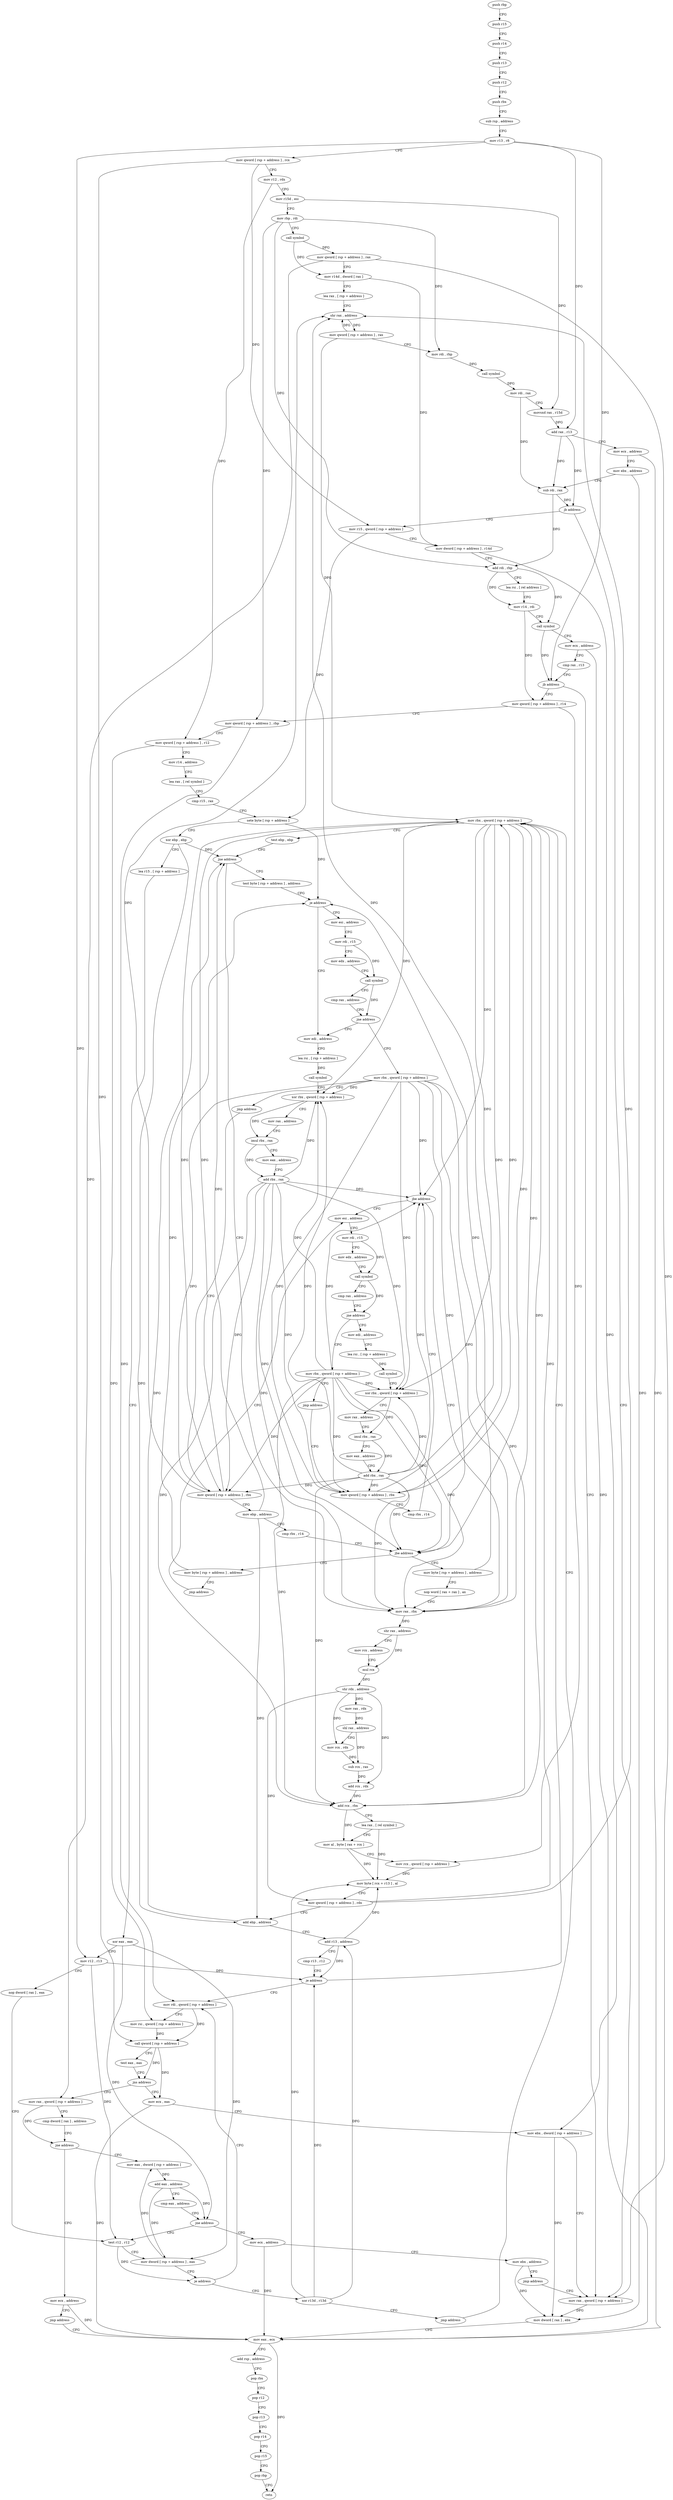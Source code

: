 digraph "func" {
"295120" [label = "push rbp" ]
"295121" [label = "push r15" ]
"295123" [label = "push r14" ]
"295125" [label = "push r13" ]
"295127" [label = "push r12" ]
"295129" [label = "push rbx" ]
"295130" [label = "sub rsp , address" ]
"295134" [label = "mov r13 , r8" ]
"295137" [label = "mov qword [ rsp + address ] , rcx" ]
"295142" [label = "mov r12 , rdx" ]
"295145" [label = "mov r15d , esi" ]
"295148" [label = "mov rbp , rdi" ]
"295151" [label = "call symbol" ]
"295156" [label = "mov qword [ rsp + address ] , rax" ]
"295161" [label = "mov r14d , dword [ rax ]" ]
"295164" [label = "lea rax , [ rsp + address ]" ]
"295169" [label = "shr rax , address" ]
"295173" [label = "mov qword [ rsp + address ] , rax" ]
"295178" [label = "mov rdi , rbp" ]
"295181" [label = "call symbol" ]
"295186" [label = "mov rdi , rax" ]
"295189" [label = "movsxd rax , r15d" ]
"295192" [label = "add rax , r13" ]
"295195" [label = "mov ecx , address" ]
"295200" [label = "mov ebx , address" ]
"295205" [label = "sub rdi , rax" ]
"295208" [label = "jb address" ]
"295728" [label = "mov rax , qword [ rsp + address ]" ]
"295214" [label = "mov r15 , qword [ rsp + address ]" ]
"295733" [label = "mov dword [ rax ] , ebx" ]
"295735" [label = "mov eax , ecx" ]
"295219" [label = "mov dword [ rsp + address ] , r14d" ]
"295224" [label = "add rdi , rbp" ]
"295227" [label = "lea rsi , [ rel address ]" ]
"295234" [label = "mov r14 , rdi" ]
"295237" [label = "call symbol" ]
"295242" [label = "mov ecx , address" ]
"295247" [label = "cmp rax , r13" ]
"295250" [label = "jb address" ]
"295256" [label = "mov qword [ rsp + address ] , r14" ]
"295261" [label = "mov qword [ rsp + address ] , rbp" ]
"295266" [label = "mov qword [ rsp + address ] , r12" ]
"295271" [label = "mov r14 , address" ]
"295281" [label = "lea rax , [ rel symbol ]" ]
"295288" [label = "cmp r15 , rax" ]
"295291" [label = "sete byte [ rsp + address ]" ]
"295296" [label = "xor ebp , ebp" ]
"295298" [label = "lea r15 , [ rsp + address ]" ]
"295303" [label = "xor eax , eax" ]
"295305" [label = "mov r12 , r13" ]
"295308" [label = "nop dword [ rax ] , eax" ]
"295312" [label = "test r12 , r12" ]
"295664" [label = "mov rdi , qword [ rsp + address ]" ]
"295669" [label = "mov rsi , qword [ rsp + address ]" ]
"295674" [label = "call qword [ rsp + address ]" ]
"295678" [label = "test eax , eax" ]
"295680" [label = "jns address" ]
"295722" [label = "mov ecx , eax" ]
"295682" [label = "mov rax , qword [ rsp + address ]" ]
"295325" [label = "xor r13d , r13d" ]
"295328" [label = "jmp address" ]
"295426" [label = "mov rbx , qword [ rsp + address ]" ]
"295724" [label = "mov ebx , dword [ rsp + address ]" ]
"295687" [label = "cmp dword [ rax ] , address" ]
"295690" [label = "jne address" ]
"295752" [label = "mov ecx , address" ]
"295692" [label = "mov eax , dword [ rsp + address ]" ]
"295431" [label = "test ebp , ebp" ]
"295433" [label = "jne address" ]
"295344" [label = "mov rax , rbx" ]
"295435" [label = "test byte [ rsp + address ] , address" ]
"295757" [label = "jmp address" ]
"295696" [label = "add eax , address" ]
"295699" [label = "cmp eax , address" ]
"295704" [label = "jne address" ]
"295710" [label = "mov ecx , address" ]
"295347" [label = "shr rax , address" ]
"295350" [label = "mov rcx , address" ]
"295360" [label = "mul rcx" ]
"295363" [label = "shr rdx , address" ]
"295367" [label = "mov rax , rdx" ]
"295370" [label = "shl rax , address" ]
"295374" [label = "mov rcx , rdx" ]
"295377" [label = "sub rcx , rax" ]
"295380" [label = "add rcx , rdx" ]
"295383" [label = "add rcx , rbx" ]
"295386" [label = "lea rax , [ rel symbol ]" ]
"295393" [label = "mov al , byte [ rax + rcx ]" ]
"295396" [label = "mov rcx , qword [ rsp + address ]" ]
"295401" [label = "mov byte [ rcx + r13 ] , al" ]
"295405" [label = "mov qword [ rsp + address ] , rdx" ]
"295410" [label = "add ebp , address" ]
"295413" [label = "add r13 , address" ]
"295417" [label = "cmp r13 , r12" ]
"295420" [label = "je address" ]
"295440" [label = "je address" ]
"295488" [label = "mov edi , address" ]
"295442" [label = "mov esi , address" ]
"295737" [label = "add rsp , address" ]
"295741" [label = "pop rbx" ]
"295742" [label = "pop r12" ]
"295744" [label = "pop r13" ]
"295746" [label = "pop r14" ]
"295748" [label = "pop r15" ]
"295750" [label = "pop rbp" ]
"295751" [label = "retn" ]
"295315" [label = "mov dword [ rsp + address ] , eax" ]
"295319" [label = "je address" ]
"295715" [label = "mov ebx , address" ]
"295720" [label = "jmp address" ]
"295493" [label = "lea rsi , [ rsp + address ]" ]
"295498" [label = "call symbol" ]
"295503" [label = "xor rbx , qword [ rsp + address ]" ]
"295508" [label = "mov rax , address" ]
"295518" [label = "imul rbx , rax" ]
"295522" [label = "mov eax , address" ]
"295527" [label = "add rbx , rax" ]
"295530" [label = "mov qword [ rsp + address ] , rbx" ]
"295447" [label = "mov rdi , r15" ]
"295450" [label = "mov edx , address" ]
"295455" [label = "call symbol" ]
"295460" [label = "cmp rax , address" ]
"295464" [label = "jne address" ]
"295466" [label = "mov rbx , qword [ rsp + address ]" ]
"295330" [label = "mov byte [ rsp + address ] , address" ]
"295335" [label = "nop word [ rax + rax ] , ax" ]
"295549" [label = "mov byte [ rsp + address ] , address" ]
"295554" [label = "jmp address" ]
"295624" [label = "mov esi , address" ]
"295471" [label = "jmp address" ]
"295629" [label = "mov rdi , r15" ]
"295632" [label = "mov edx , address" ]
"295637" [label = "call symbol" ]
"295642" [label = "cmp rax , address" ]
"295646" [label = "jne address" ]
"295568" [label = "mov edi , address" ]
"295648" [label = "mov rbx , qword [ rsp + address ]" ]
"295535" [label = "mov ebp , address" ]
"295540" [label = "cmp rbx , r14" ]
"295543" [label = "jbe address" ]
"295573" [label = "lea rsi , [ rsp + address ]" ]
"295578" [label = "call symbol" ]
"295583" [label = "xor rbx , qword [ rsp + address ]" ]
"295588" [label = "mov rax , address" ]
"295598" [label = "imul rbx , rax" ]
"295602" [label = "mov eax , address" ]
"295607" [label = "add rbx , rax" ]
"295610" [label = "mov qword [ rsp + address ] , rbx" ]
"295653" [label = "jmp address" ]
"295615" [label = "cmp rbx , r14" ]
"295618" [label = "jbe address" ]
"295120" -> "295121" [ label = "CFG" ]
"295121" -> "295123" [ label = "CFG" ]
"295123" -> "295125" [ label = "CFG" ]
"295125" -> "295127" [ label = "CFG" ]
"295127" -> "295129" [ label = "CFG" ]
"295129" -> "295130" [ label = "CFG" ]
"295130" -> "295134" [ label = "CFG" ]
"295134" -> "295137" [ label = "CFG" ]
"295134" -> "295192" [ label = "DFG" ]
"295134" -> "295250" [ label = "DFG" ]
"295134" -> "295305" [ label = "DFG" ]
"295137" -> "295142" [ label = "CFG" ]
"295137" -> "295214" [ label = "DFG" ]
"295137" -> "295674" [ label = "DFG" ]
"295142" -> "295145" [ label = "CFG" ]
"295142" -> "295266" [ label = "DFG" ]
"295145" -> "295148" [ label = "CFG" ]
"295145" -> "295189" [ label = "DFG" ]
"295148" -> "295151" [ label = "CFG" ]
"295148" -> "295178" [ label = "DFG" ]
"295148" -> "295224" [ label = "DFG" ]
"295148" -> "295261" [ label = "DFG" ]
"295151" -> "295156" [ label = "DFG" ]
"295151" -> "295161" [ label = "DFG" ]
"295156" -> "295161" [ label = "CFG" ]
"295156" -> "295728" [ label = "DFG" ]
"295156" -> "295682" [ label = "DFG" ]
"295161" -> "295164" [ label = "CFG" ]
"295161" -> "295219" [ label = "DFG" ]
"295164" -> "295169" [ label = "CFG" ]
"295169" -> "295173" [ label = "DFG" ]
"295173" -> "295178" [ label = "CFG" ]
"295173" -> "295169" [ label = "DFG" ]
"295173" -> "295426" [ label = "DFG" ]
"295178" -> "295181" [ label = "DFG" ]
"295181" -> "295186" [ label = "DFG" ]
"295186" -> "295189" [ label = "CFG" ]
"295186" -> "295205" [ label = "DFG" ]
"295189" -> "295192" [ label = "DFG" ]
"295192" -> "295195" [ label = "CFG" ]
"295192" -> "295205" [ label = "DFG" ]
"295192" -> "295208" [ label = "DFG" ]
"295195" -> "295200" [ label = "CFG" ]
"295195" -> "295735" [ label = "DFG" ]
"295200" -> "295205" [ label = "CFG" ]
"295200" -> "295733" [ label = "DFG" ]
"295205" -> "295208" [ label = "DFG" ]
"295205" -> "295224" [ label = "DFG" ]
"295208" -> "295728" [ label = "CFG" ]
"295208" -> "295214" [ label = "CFG" ]
"295728" -> "295733" [ label = "DFG" ]
"295214" -> "295219" [ label = "CFG" ]
"295214" -> "295291" [ label = "DFG" ]
"295733" -> "295735" [ label = "CFG" ]
"295735" -> "295737" [ label = "CFG" ]
"295735" -> "295751" [ label = "DFG" ]
"295219" -> "295224" [ label = "CFG" ]
"295219" -> "295724" [ label = "DFG" ]
"295224" -> "295227" [ label = "CFG" ]
"295224" -> "295234" [ label = "DFG" ]
"295224" -> "295237" [ label = "DFG" ]
"295227" -> "295234" [ label = "CFG" ]
"295234" -> "295237" [ label = "CFG" ]
"295234" -> "295256" [ label = "DFG" ]
"295237" -> "295242" [ label = "CFG" ]
"295237" -> "295250" [ label = "DFG" ]
"295242" -> "295247" [ label = "CFG" ]
"295242" -> "295735" [ label = "DFG" ]
"295247" -> "295250" [ label = "CFG" ]
"295250" -> "295728" [ label = "CFG" ]
"295250" -> "295256" [ label = "CFG" ]
"295256" -> "295261" [ label = "CFG" ]
"295256" -> "295396" [ label = "DFG" ]
"295261" -> "295266" [ label = "CFG" ]
"295261" -> "295664" [ label = "DFG" ]
"295266" -> "295271" [ label = "CFG" ]
"295266" -> "295669" [ label = "DFG" ]
"295271" -> "295281" [ label = "CFG" ]
"295281" -> "295288" [ label = "CFG" ]
"295288" -> "295291" [ label = "CFG" ]
"295291" -> "295296" [ label = "CFG" ]
"295291" -> "295440" [ label = "DFG" ]
"295296" -> "295298" [ label = "CFG" ]
"295296" -> "295433" [ label = "DFG" ]
"295296" -> "295410" [ label = "DFG" ]
"295298" -> "295303" [ label = "CFG" ]
"295303" -> "295305" [ label = "CFG" ]
"295303" -> "295315" [ label = "DFG" ]
"295303" -> "295704" [ label = "DFG" ]
"295305" -> "295308" [ label = "CFG" ]
"295305" -> "295312" [ label = "DFG" ]
"295305" -> "295420" [ label = "DFG" ]
"295308" -> "295312" [ label = "CFG" ]
"295312" -> "295315" [ label = "CFG" ]
"295312" -> "295319" [ label = "DFG" ]
"295664" -> "295669" [ label = "CFG" ]
"295664" -> "295674" [ label = "DFG" ]
"295669" -> "295674" [ label = "DFG" ]
"295674" -> "295678" [ label = "CFG" ]
"295674" -> "295680" [ label = "DFG" ]
"295674" -> "295722" [ label = "DFG" ]
"295678" -> "295680" [ label = "CFG" ]
"295680" -> "295722" [ label = "CFG" ]
"295680" -> "295682" [ label = "CFG" ]
"295722" -> "295724" [ label = "CFG" ]
"295722" -> "295735" [ label = "DFG" ]
"295682" -> "295687" [ label = "CFG" ]
"295682" -> "295690" [ label = "DFG" ]
"295325" -> "295328" [ label = "CFG" ]
"295325" -> "295401" [ label = "DFG" ]
"295325" -> "295413" [ label = "DFG" ]
"295325" -> "295420" [ label = "DFG" ]
"295328" -> "295426" [ label = "CFG" ]
"295426" -> "295431" [ label = "CFG" ]
"295426" -> "295344" [ label = "DFG" ]
"295426" -> "295383" [ label = "DFG" ]
"295426" -> "295503" [ label = "DFG" ]
"295426" -> "295530" [ label = "DFG" ]
"295426" -> "295543" [ label = "DFG" ]
"295426" -> "295583" [ label = "DFG" ]
"295426" -> "295610" [ label = "DFG" ]
"295426" -> "295618" [ label = "DFG" ]
"295724" -> "295728" [ label = "CFG" ]
"295724" -> "295733" [ label = "DFG" ]
"295687" -> "295690" [ label = "CFG" ]
"295690" -> "295752" [ label = "CFG" ]
"295690" -> "295692" [ label = "CFG" ]
"295752" -> "295757" [ label = "CFG" ]
"295752" -> "295735" [ label = "DFG" ]
"295692" -> "295696" [ label = "DFG" ]
"295431" -> "295433" [ label = "CFG" ]
"295433" -> "295344" [ label = "CFG" ]
"295433" -> "295435" [ label = "CFG" ]
"295344" -> "295347" [ label = "DFG" ]
"295435" -> "295440" [ label = "CFG" ]
"295757" -> "295735" [ label = "CFG" ]
"295696" -> "295699" [ label = "CFG" ]
"295696" -> "295315" [ label = "DFG" ]
"295696" -> "295704" [ label = "DFG" ]
"295699" -> "295704" [ label = "CFG" ]
"295704" -> "295312" [ label = "CFG" ]
"295704" -> "295710" [ label = "CFG" ]
"295710" -> "295715" [ label = "CFG" ]
"295710" -> "295735" [ label = "DFG" ]
"295347" -> "295350" [ label = "CFG" ]
"295347" -> "295360" [ label = "DFG" ]
"295350" -> "295360" [ label = "CFG" ]
"295360" -> "295363" [ label = "DFG" ]
"295363" -> "295367" [ label = "DFG" ]
"295363" -> "295374" [ label = "DFG" ]
"295363" -> "295380" [ label = "DFG" ]
"295363" -> "295405" [ label = "DFG" ]
"295367" -> "295370" [ label = "DFG" ]
"295370" -> "295374" [ label = "CFG" ]
"295370" -> "295377" [ label = "DFG" ]
"295374" -> "295377" [ label = "DFG" ]
"295377" -> "295380" [ label = "DFG" ]
"295380" -> "295383" [ label = "DFG" ]
"295383" -> "295386" [ label = "CFG" ]
"295383" -> "295393" [ label = "DFG" ]
"295386" -> "295393" [ label = "CFG" ]
"295386" -> "295401" [ label = "DFG" ]
"295393" -> "295396" [ label = "CFG" ]
"295393" -> "295401" [ label = "DFG" ]
"295396" -> "295401" [ label = "DFG" ]
"295401" -> "295405" [ label = "CFG" ]
"295405" -> "295410" [ label = "CFG" ]
"295405" -> "295169" [ label = "DFG" ]
"295405" -> "295426" [ label = "DFG" ]
"295410" -> "295413" [ label = "CFG" ]
"295410" -> "295433" [ label = "DFG" ]
"295413" -> "295417" [ label = "CFG" ]
"295413" -> "295401" [ label = "DFG" ]
"295413" -> "295420" [ label = "DFG" ]
"295417" -> "295420" [ label = "CFG" ]
"295420" -> "295664" [ label = "CFG" ]
"295420" -> "295426" [ label = "CFG" ]
"295440" -> "295488" [ label = "CFG" ]
"295440" -> "295442" [ label = "CFG" ]
"295488" -> "295493" [ label = "CFG" ]
"295442" -> "295447" [ label = "CFG" ]
"295737" -> "295741" [ label = "CFG" ]
"295741" -> "295742" [ label = "CFG" ]
"295742" -> "295744" [ label = "CFG" ]
"295744" -> "295746" [ label = "CFG" ]
"295746" -> "295748" [ label = "CFG" ]
"295748" -> "295750" [ label = "CFG" ]
"295750" -> "295751" [ label = "CFG" ]
"295315" -> "295319" [ label = "CFG" ]
"295315" -> "295692" [ label = "DFG" ]
"295319" -> "295664" [ label = "CFG" ]
"295319" -> "295325" [ label = "CFG" ]
"295715" -> "295720" [ label = "CFG" ]
"295715" -> "295733" [ label = "DFG" ]
"295720" -> "295728" [ label = "CFG" ]
"295493" -> "295498" [ label = "DFG" ]
"295498" -> "295503" [ label = "CFG" ]
"295503" -> "295508" [ label = "CFG" ]
"295503" -> "295518" [ label = "DFG" ]
"295508" -> "295518" [ label = "CFG" ]
"295518" -> "295522" [ label = "CFG" ]
"295518" -> "295527" [ label = "DFG" ]
"295522" -> "295527" [ label = "CFG" ]
"295527" -> "295530" [ label = "DFG" ]
"295527" -> "295344" [ label = "DFG" ]
"295527" -> "295383" [ label = "DFG" ]
"295527" -> "295503" [ label = "DFG" ]
"295527" -> "295543" [ label = "DFG" ]
"295527" -> "295583" [ label = "DFG" ]
"295527" -> "295610" [ label = "DFG" ]
"295527" -> "295618" [ label = "DFG" ]
"295530" -> "295535" [ label = "CFG" ]
"295530" -> "295169" [ label = "DFG" ]
"295530" -> "295426" [ label = "DFG" ]
"295447" -> "295450" [ label = "CFG" ]
"295447" -> "295455" [ label = "DFG" ]
"295450" -> "295455" [ label = "CFG" ]
"295455" -> "295460" [ label = "CFG" ]
"295455" -> "295464" [ label = "DFG" ]
"295460" -> "295464" [ label = "CFG" ]
"295464" -> "295488" [ label = "CFG" ]
"295464" -> "295466" [ label = "CFG" ]
"295466" -> "295471" [ label = "CFG" ]
"295466" -> "295344" [ label = "DFG" ]
"295466" -> "295383" [ label = "DFG" ]
"295466" -> "295530" [ label = "DFG" ]
"295466" -> "295543" [ label = "DFG" ]
"295466" -> "295503" [ label = "DFG" ]
"295466" -> "295583" [ label = "DFG" ]
"295466" -> "295610" [ label = "DFG" ]
"295466" -> "295618" [ label = "DFG" ]
"295330" -> "295335" [ label = "CFG" ]
"295330" -> "295440" [ label = "DFG" ]
"295335" -> "295344" [ label = "CFG" ]
"295549" -> "295554" [ label = "CFG" ]
"295549" -> "295440" [ label = "DFG" ]
"295554" -> "295624" [ label = "CFG" ]
"295624" -> "295629" [ label = "CFG" ]
"295471" -> "295530" [ label = "CFG" ]
"295629" -> "295632" [ label = "CFG" ]
"295629" -> "295637" [ label = "DFG" ]
"295632" -> "295637" [ label = "CFG" ]
"295637" -> "295642" [ label = "CFG" ]
"295637" -> "295646" [ label = "DFG" ]
"295642" -> "295646" [ label = "CFG" ]
"295646" -> "295568" [ label = "CFG" ]
"295646" -> "295648" [ label = "CFG" ]
"295568" -> "295573" [ label = "CFG" ]
"295648" -> "295653" [ label = "CFG" ]
"295648" -> "295344" [ label = "DFG" ]
"295648" -> "295383" [ label = "DFG" ]
"295648" -> "295530" [ label = "DFG" ]
"295648" -> "295543" [ label = "DFG" ]
"295648" -> "295503" [ label = "DFG" ]
"295648" -> "295583" [ label = "DFG" ]
"295648" -> "295610" [ label = "DFG" ]
"295648" -> "295618" [ label = "DFG" ]
"295535" -> "295540" [ label = "CFG" ]
"295535" -> "295433" [ label = "DFG" ]
"295535" -> "295410" [ label = "DFG" ]
"295540" -> "295543" [ label = "CFG" ]
"295543" -> "295330" [ label = "CFG" ]
"295543" -> "295549" [ label = "CFG" ]
"295573" -> "295578" [ label = "DFG" ]
"295578" -> "295583" [ label = "CFG" ]
"295583" -> "295588" [ label = "CFG" ]
"295583" -> "295598" [ label = "DFG" ]
"295588" -> "295598" [ label = "CFG" ]
"295598" -> "295602" [ label = "CFG" ]
"295598" -> "295607" [ label = "DFG" ]
"295602" -> "295607" [ label = "CFG" ]
"295607" -> "295610" [ label = "DFG" ]
"295607" -> "295344" [ label = "DFG" ]
"295607" -> "295383" [ label = "DFG" ]
"295607" -> "295530" [ label = "DFG" ]
"295607" -> "295543" [ label = "DFG" ]
"295607" -> "295503" [ label = "DFG" ]
"295607" -> "295583" [ label = "DFG" ]
"295607" -> "295618" [ label = "DFG" ]
"295610" -> "295615" [ label = "CFG" ]
"295610" -> "295169" [ label = "DFG" ]
"295610" -> "295426" [ label = "DFG" ]
"295653" -> "295610" [ label = "CFG" ]
"295615" -> "295618" [ label = "CFG" ]
"295618" -> "295344" [ label = "CFG" ]
"295618" -> "295624" [ label = "CFG" ]
}
